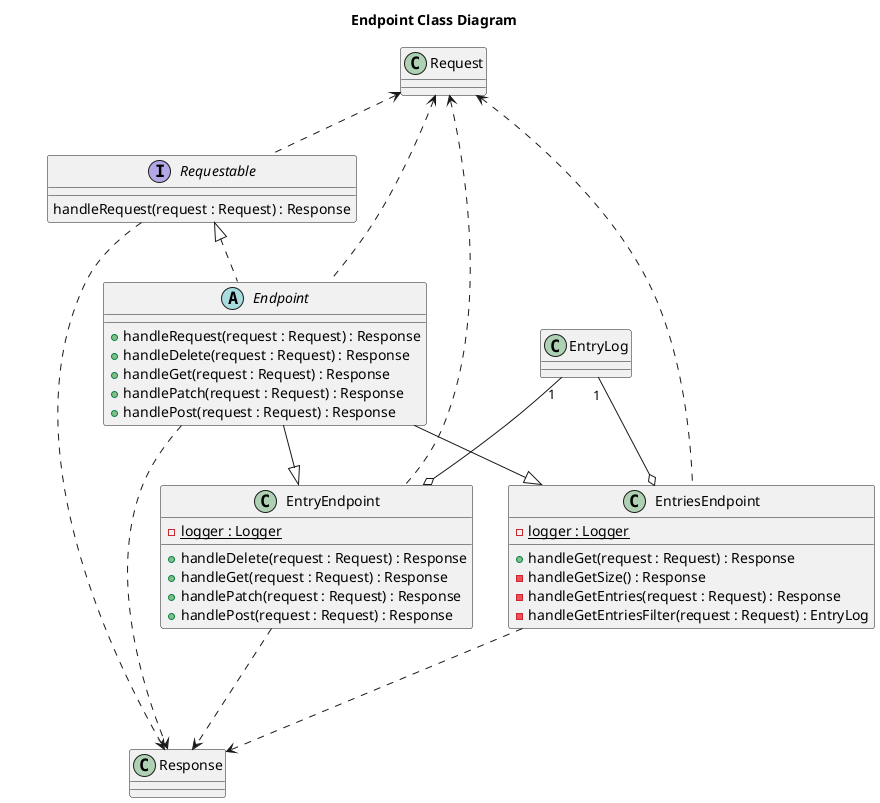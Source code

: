 @startuml
title Endpoint Class Diagram

interface Requestable
class Request
class Response
abstract class Endpoint
class EntryEndpoint
class EntriesEndpoint
class EntryLog

Request <.. Endpoint
Request <.. EntryEndpoint
Request <.. EntriesEndpoint
Request <.. Requestable

Requestable <|.. Endpoint
Endpoint --|> EntryEndpoint
Endpoint --|> EntriesEndpoint
EntryLog "1" --o EntryEndpoint
EntryLog "1" --o EntriesEndpoint
Endpoint ...> Response
EntryEndpoint ...> Response
EntriesEndpoint ...> Response
Requestable ...> Response

abstract class Endpoint {
+ handleRequest(request : Request) : Response
+ handleDelete(request : Request) : Response
+ handleGet(request : Request) : Response
+ handlePatch(request : Request) : Response
+ handlePost(request : Request) : Response
}

class EntryEndpoint {
- {static} logger : Logger
+ handleDelete(request : Request) : Response
+ handleGet(request : Request) : Response
+ handlePatch(request : Request) : Response
+ handlePost(request : Request) : Response
}

class EntriesEndpoint {
- {static} logger : Logger
+ handleGet(request : Request) : Response
- handleGetSize() : Response
- handleGetEntries(request : Request) : Response
- handleGetEntriesFilter(request : Request) : EntryLog
}

interface Requestable {
    handleRequest(request : Request) : Response
}

@enduml